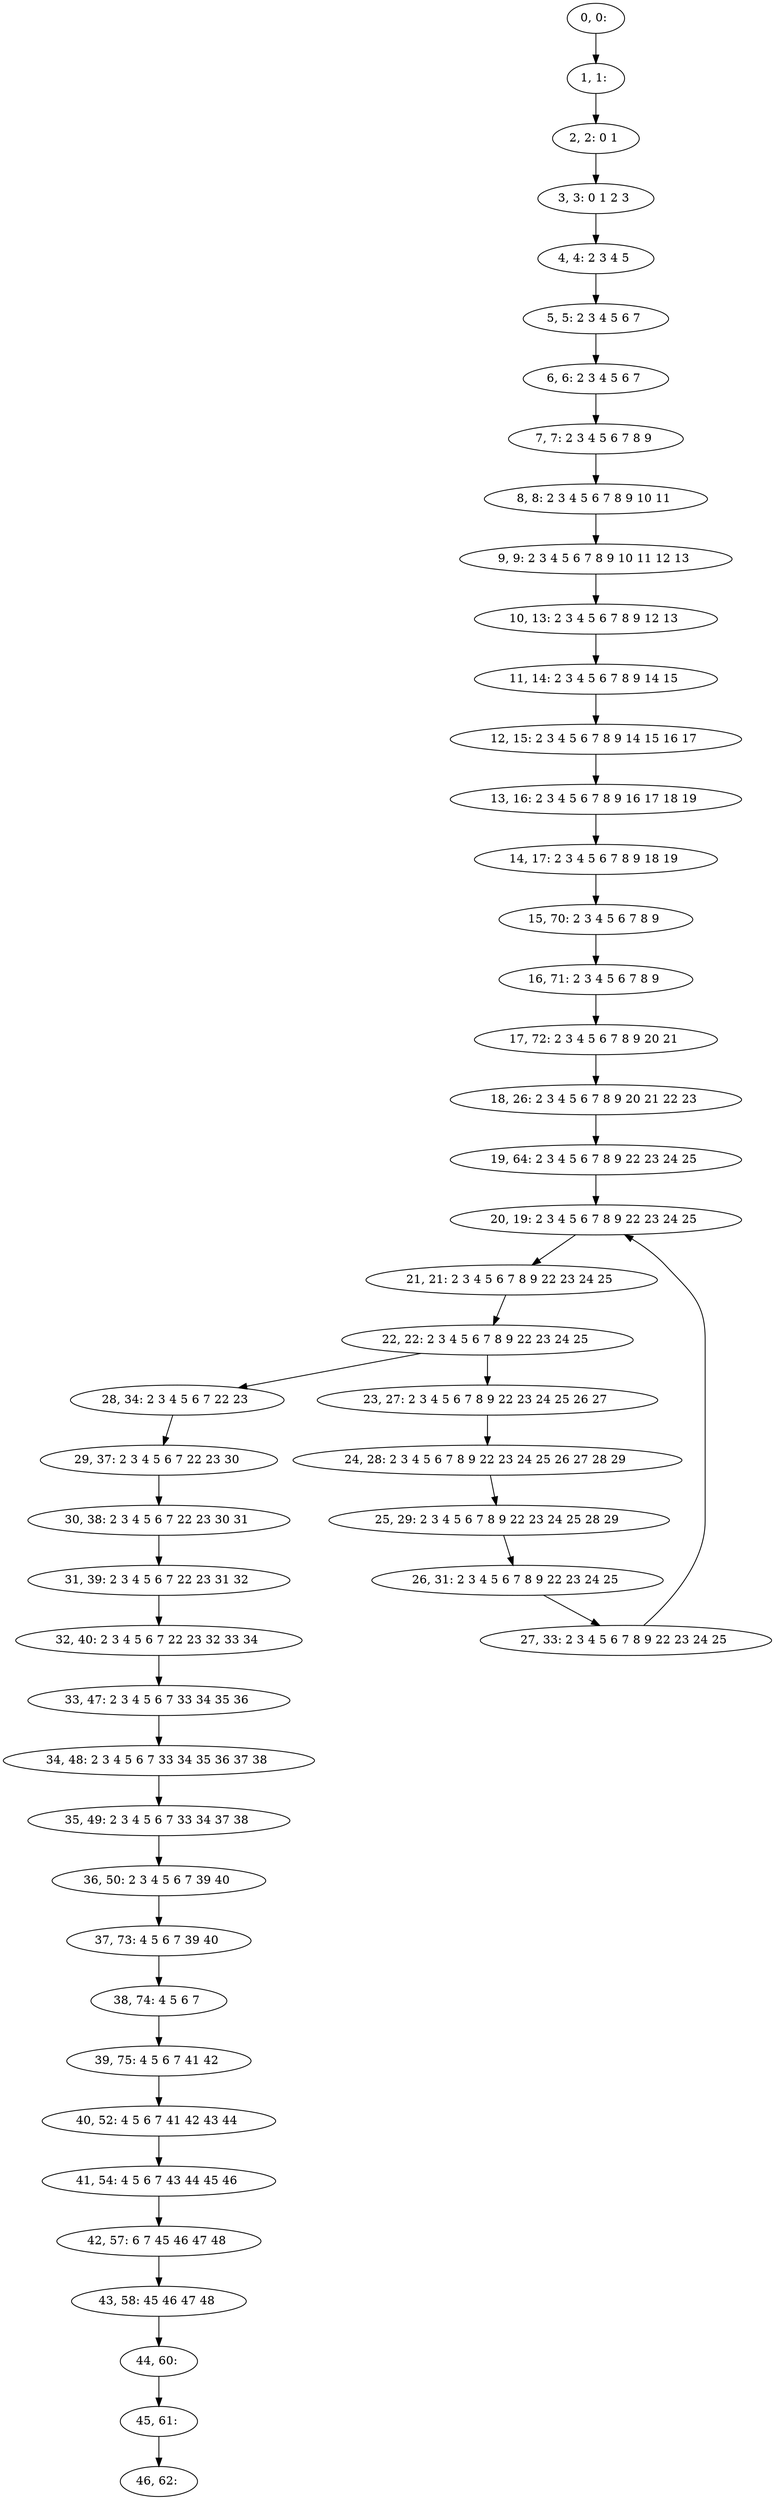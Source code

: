 digraph G {
0[label="0, 0: "];
1[label="1, 1: "];
2[label="2, 2: 0 1 "];
3[label="3, 3: 0 1 2 3 "];
4[label="4, 4: 2 3 4 5 "];
5[label="5, 5: 2 3 4 5 6 7 "];
6[label="6, 6: 2 3 4 5 6 7 "];
7[label="7, 7: 2 3 4 5 6 7 8 9 "];
8[label="8, 8: 2 3 4 5 6 7 8 9 10 11 "];
9[label="9, 9: 2 3 4 5 6 7 8 9 10 11 12 13 "];
10[label="10, 13: 2 3 4 5 6 7 8 9 12 13 "];
11[label="11, 14: 2 3 4 5 6 7 8 9 14 15 "];
12[label="12, 15: 2 3 4 5 6 7 8 9 14 15 16 17 "];
13[label="13, 16: 2 3 4 5 6 7 8 9 16 17 18 19 "];
14[label="14, 17: 2 3 4 5 6 7 8 9 18 19 "];
15[label="15, 70: 2 3 4 5 6 7 8 9 "];
16[label="16, 71: 2 3 4 5 6 7 8 9 "];
17[label="17, 72: 2 3 4 5 6 7 8 9 20 21 "];
18[label="18, 26: 2 3 4 5 6 7 8 9 20 21 22 23 "];
19[label="19, 64: 2 3 4 5 6 7 8 9 22 23 24 25 "];
20[label="20, 19: 2 3 4 5 6 7 8 9 22 23 24 25 "];
21[label="21, 21: 2 3 4 5 6 7 8 9 22 23 24 25 "];
22[label="22, 22: 2 3 4 5 6 7 8 9 22 23 24 25 "];
23[label="23, 27: 2 3 4 5 6 7 8 9 22 23 24 25 26 27 "];
24[label="24, 28: 2 3 4 5 6 7 8 9 22 23 24 25 26 27 28 29 "];
25[label="25, 29: 2 3 4 5 6 7 8 9 22 23 24 25 28 29 "];
26[label="26, 31: 2 3 4 5 6 7 8 9 22 23 24 25 "];
27[label="27, 33: 2 3 4 5 6 7 8 9 22 23 24 25 "];
28[label="28, 34: 2 3 4 5 6 7 22 23 "];
29[label="29, 37: 2 3 4 5 6 7 22 23 30 "];
30[label="30, 38: 2 3 4 5 6 7 22 23 30 31 "];
31[label="31, 39: 2 3 4 5 6 7 22 23 31 32 "];
32[label="32, 40: 2 3 4 5 6 7 22 23 32 33 34 "];
33[label="33, 47: 2 3 4 5 6 7 33 34 35 36 "];
34[label="34, 48: 2 3 4 5 6 7 33 34 35 36 37 38 "];
35[label="35, 49: 2 3 4 5 6 7 33 34 37 38 "];
36[label="36, 50: 2 3 4 5 6 7 39 40 "];
37[label="37, 73: 4 5 6 7 39 40 "];
38[label="38, 74: 4 5 6 7 "];
39[label="39, 75: 4 5 6 7 41 42 "];
40[label="40, 52: 4 5 6 7 41 42 43 44 "];
41[label="41, 54: 4 5 6 7 43 44 45 46 "];
42[label="42, 57: 6 7 45 46 47 48 "];
43[label="43, 58: 45 46 47 48 "];
44[label="44, 60: "];
45[label="45, 61: "];
46[label="46, 62: "];
0->1 ;
1->2 ;
2->3 ;
3->4 ;
4->5 ;
5->6 ;
6->7 ;
7->8 ;
8->9 ;
9->10 ;
10->11 ;
11->12 ;
12->13 ;
13->14 ;
14->15 ;
15->16 ;
16->17 ;
17->18 ;
18->19 ;
19->20 ;
20->21 ;
21->22 ;
22->23 ;
22->28 ;
23->24 ;
24->25 ;
25->26 ;
26->27 ;
27->20 ;
28->29 ;
29->30 ;
30->31 ;
31->32 ;
32->33 ;
33->34 ;
34->35 ;
35->36 ;
36->37 ;
37->38 ;
38->39 ;
39->40 ;
40->41 ;
41->42 ;
42->43 ;
43->44 ;
44->45 ;
45->46 ;
}

